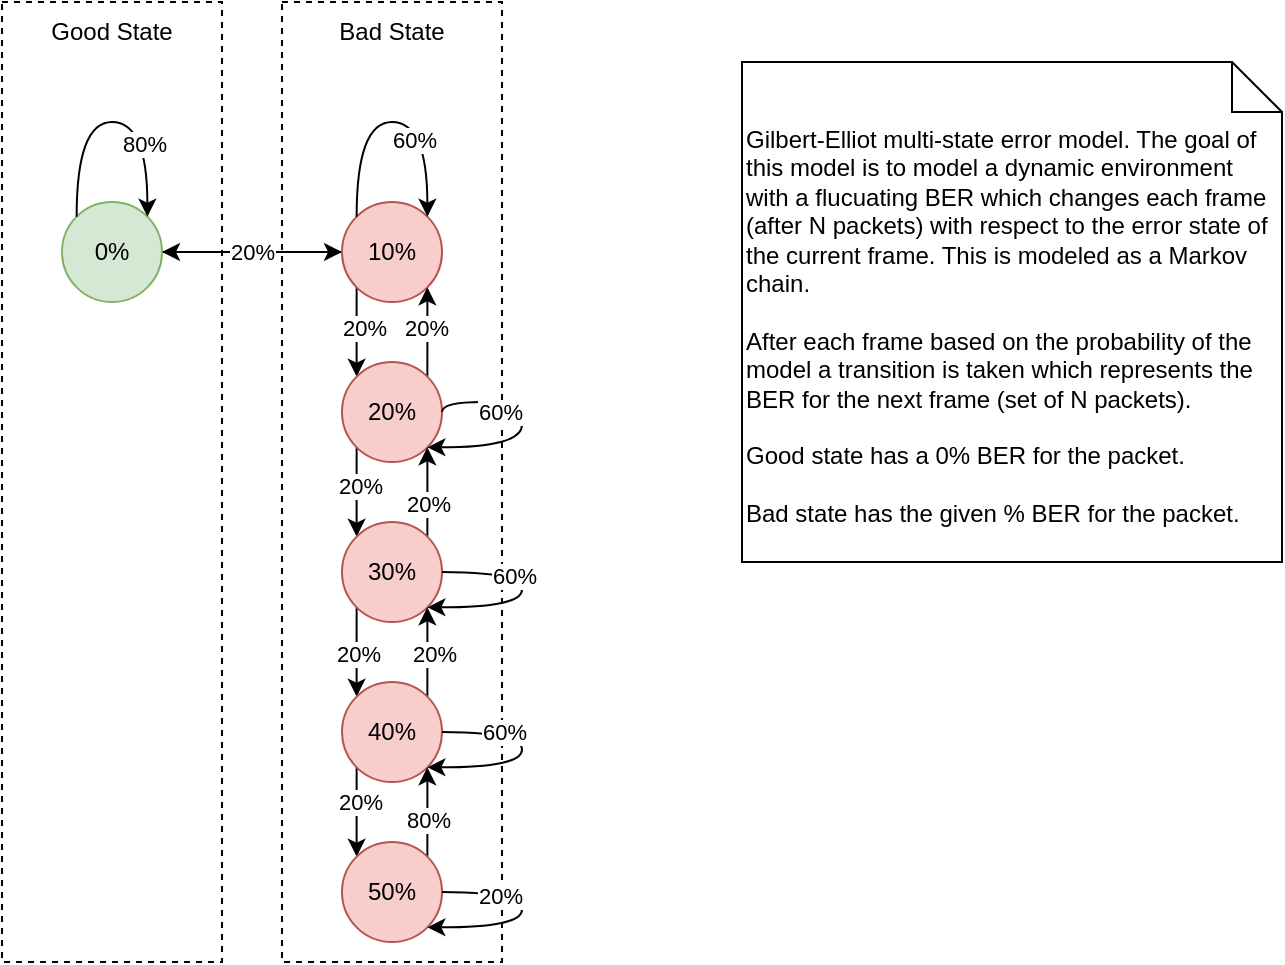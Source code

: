 <mxfile version="22.1.4" type="device">
  <diagram name="Page-1" id="VAwGCIa7mheN4QyBP41w">
    <mxGraphModel dx="988" dy="549" grid="1" gridSize="10" guides="1" tooltips="1" connect="1" arrows="1" fold="1" page="1" pageScale="1" pageWidth="850" pageHeight="1100" math="0" shadow="0">
      <root>
        <mxCell id="0" />
        <mxCell id="1" parent="0" />
        <mxCell id="MP1VxRhWsE6Jve0MhrJB-38" value="" style="rounded=0;whiteSpace=wrap;html=1;fillColor=none;dashed=1;" parent="1" vertex="1">
          <mxGeometry x="150" y="160" width="110" height="480" as="geometry" />
        </mxCell>
        <mxCell id="MP1VxRhWsE6Jve0MhrJB-40" value="" style="rounded=0;whiteSpace=wrap;html=1;fillColor=none;dashed=1;" parent="1" vertex="1">
          <mxGeometry x="290" y="160" width="110" height="480" as="geometry" />
        </mxCell>
        <mxCell id="MP1VxRhWsE6Jve0MhrJB-9" style="edgeStyle=orthogonalEdgeStyle;rounded=0;orthogonalLoop=1;jettySize=auto;html=1;exitX=1;exitY=0.5;exitDx=0;exitDy=0;curved=1;" parent="1" source="MP1VxRhWsE6Jve0MhrJB-1" target="MP1VxRhWsE6Jve0MhrJB-2" edge="1">
          <mxGeometry relative="1" as="geometry">
            <Array as="points">
              <mxPoint x="240" y="285" />
            </Array>
          </mxGeometry>
        </mxCell>
        <mxCell id="MP1VxRhWsE6Jve0MhrJB-1" value="0%" style="ellipse;whiteSpace=wrap;html=1;aspect=fixed;fillColor=#d5e8d4;strokeColor=#82b366;" parent="1" vertex="1">
          <mxGeometry x="180" y="260" width="50" height="50" as="geometry" />
        </mxCell>
        <mxCell id="MP1VxRhWsE6Jve0MhrJB-23" style="edgeStyle=orthogonalEdgeStyle;rounded=0;orthogonalLoop=1;jettySize=auto;html=1;exitX=0;exitY=1;exitDx=0;exitDy=0;entryX=0;entryY=0;entryDx=0;entryDy=0;" parent="1" source="MP1VxRhWsE6Jve0MhrJB-2" target="MP1VxRhWsE6Jve0MhrJB-3" edge="1">
          <mxGeometry relative="1" as="geometry" />
        </mxCell>
        <mxCell id="MP1VxRhWsE6Jve0MhrJB-24" value="20%" style="edgeLabel;html=1;align=center;verticalAlign=middle;resizable=0;points=[];" parent="MP1VxRhWsE6Jve0MhrJB-23" vertex="1" connectable="0">
          <mxGeometry x="0.337" y="-3" relative="1" as="geometry">
            <mxPoint x="6" y="-3" as="offset" />
          </mxGeometry>
        </mxCell>
        <mxCell id="OCaxKWiwgyuDdwx1GnpB-1" style="edgeStyle=orthogonalEdgeStyle;rounded=0;orthogonalLoop=1;jettySize=auto;html=1;exitX=0;exitY=0.5;exitDx=0;exitDy=0;entryX=1;entryY=0.5;entryDx=0;entryDy=0;curved=1;" edge="1" parent="1" source="MP1VxRhWsE6Jve0MhrJB-2" target="MP1VxRhWsE6Jve0MhrJB-1">
          <mxGeometry relative="1" as="geometry" />
        </mxCell>
        <mxCell id="OCaxKWiwgyuDdwx1GnpB-2" value="20%" style="edgeLabel;html=1;align=center;verticalAlign=middle;resizable=0;points=[];" vertex="1" connectable="0" parent="OCaxKWiwgyuDdwx1GnpB-1">
          <mxGeometry x="0.312" y="-2" relative="1" as="geometry">
            <mxPoint x="14" y="2" as="offset" />
          </mxGeometry>
        </mxCell>
        <mxCell id="MP1VxRhWsE6Jve0MhrJB-2" value="10%" style="ellipse;whiteSpace=wrap;html=1;aspect=fixed;fillColor=#f8cecc;strokeColor=#b85450;" parent="1" vertex="1">
          <mxGeometry x="320" y="260" width="50" height="50" as="geometry" />
        </mxCell>
        <mxCell id="MP1VxRhWsE6Jve0MhrJB-25" style="edgeStyle=orthogonalEdgeStyle;rounded=0;orthogonalLoop=1;jettySize=auto;html=1;exitX=1;exitY=0;exitDx=0;exitDy=0;entryX=1;entryY=1;entryDx=0;entryDy=0;" parent="1" source="MP1VxRhWsE6Jve0MhrJB-3" target="MP1VxRhWsE6Jve0MhrJB-2" edge="1">
          <mxGeometry relative="1" as="geometry" />
        </mxCell>
        <mxCell id="MP1VxRhWsE6Jve0MhrJB-26" value="20%" style="edgeLabel;html=1;align=center;verticalAlign=middle;resizable=0;points=[];" parent="MP1VxRhWsE6Jve0MhrJB-25" vertex="1" connectable="0">
          <mxGeometry x="0.376" y="1" relative="1" as="geometry">
            <mxPoint as="offset" />
          </mxGeometry>
        </mxCell>
        <mxCell id="MP1VxRhWsE6Jve0MhrJB-29" style="edgeStyle=orthogonalEdgeStyle;rounded=0;orthogonalLoop=1;jettySize=auto;html=1;exitX=0;exitY=1;exitDx=0;exitDy=0;entryX=0;entryY=0;entryDx=0;entryDy=0;" parent="1" source="MP1VxRhWsE6Jve0MhrJB-3" target="MP1VxRhWsE6Jve0MhrJB-4" edge="1">
          <mxGeometry relative="1" as="geometry" />
        </mxCell>
        <mxCell id="MP1VxRhWsE6Jve0MhrJB-31" value="20%" style="edgeLabel;html=1;align=center;verticalAlign=middle;resizable=0;points=[];" parent="MP1VxRhWsE6Jve0MhrJB-29" vertex="1" connectable="0">
          <mxGeometry x="-0.411" y="1" relative="1" as="geometry">
            <mxPoint as="offset" />
          </mxGeometry>
        </mxCell>
        <mxCell id="MP1VxRhWsE6Jve0MhrJB-3" value="20%" style="ellipse;whiteSpace=wrap;html=1;aspect=fixed;fillColor=#f8cecc;strokeColor=#b85450;" parent="1" vertex="1">
          <mxGeometry x="320" y="340" width="50" height="50" as="geometry" />
        </mxCell>
        <mxCell id="MP1VxRhWsE6Jve0MhrJB-30" style="edgeStyle=orthogonalEdgeStyle;rounded=0;orthogonalLoop=1;jettySize=auto;html=1;exitX=1;exitY=0;exitDx=0;exitDy=0;entryX=1;entryY=1;entryDx=0;entryDy=0;" parent="1" source="MP1VxRhWsE6Jve0MhrJB-4" target="MP1VxRhWsE6Jve0MhrJB-3" edge="1">
          <mxGeometry relative="1" as="geometry" />
        </mxCell>
        <mxCell id="MP1VxRhWsE6Jve0MhrJB-32" value="20%" style="edgeLabel;html=1;align=center;verticalAlign=middle;resizable=0;points=[];" parent="MP1VxRhWsE6Jve0MhrJB-30" vertex="1" connectable="0">
          <mxGeometry x="-0.473" relative="1" as="geometry">
            <mxPoint as="offset" />
          </mxGeometry>
        </mxCell>
        <mxCell id="OCaxKWiwgyuDdwx1GnpB-8" style="edgeStyle=orthogonalEdgeStyle;rounded=0;orthogonalLoop=1;jettySize=auto;html=1;exitX=0;exitY=1;exitDx=0;exitDy=0;entryX=0;entryY=0;entryDx=0;entryDy=0;" edge="1" parent="1" source="MP1VxRhWsE6Jve0MhrJB-4" target="MP1VxRhWsE6Jve0MhrJB-5">
          <mxGeometry relative="1" as="geometry" />
        </mxCell>
        <mxCell id="OCaxKWiwgyuDdwx1GnpB-10" value="20%" style="edgeLabel;html=1;align=center;verticalAlign=middle;resizable=0;points=[];" vertex="1" connectable="0" parent="OCaxKWiwgyuDdwx1GnpB-8">
          <mxGeometry x="-0.024" relative="1" as="geometry">
            <mxPoint as="offset" />
          </mxGeometry>
        </mxCell>
        <mxCell id="MP1VxRhWsE6Jve0MhrJB-4" value="30%" style="ellipse;whiteSpace=wrap;html=1;aspect=fixed;fillColor=#f8cecc;strokeColor=#b85450;" parent="1" vertex="1">
          <mxGeometry x="320" y="420" width="50" height="50" as="geometry" />
        </mxCell>
        <mxCell id="OCaxKWiwgyuDdwx1GnpB-9" style="edgeStyle=orthogonalEdgeStyle;rounded=0;orthogonalLoop=1;jettySize=auto;html=1;exitX=1;exitY=0;exitDx=0;exitDy=0;entryX=1;entryY=1;entryDx=0;entryDy=0;" edge="1" parent="1" source="MP1VxRhWsE6Jve0MhrJB-5" target="MP1VxRhWsE6Jve0MhrJB-4">
          <mxGeometry relative="1" as="geometry" />
        </mxCell>
        <mxCell id="OCaxKWiwgyuDdwx1GnpB-11" value="20%" style="edgeLabel;html=1;align=center;verticalAlign=middle;resizable=0;points=[];" vertex="1" connectable="0" parent="OCaxKWiwgyuDdwx1GnpB-9">
          <mxGeometry x="0.038" y="3" relative="1" as="geometry">
            <mxPoint as="offset" />
          </mxGeometry>
        </mxCell>
        <mxCell id="OCaxKWiwgyuDdwx1GnpB-14" style="edgeStyle=orthogonalEdgeStyle;rounded=0;orthogonalLoop=1;jettySize=auto;html=1;exitX=0;exitY=1;exitDx=0;exitDy=0;entryX=0;entryY=0;entryDx=0;entryDy=0;" edge="1" parent="1" source="MP1VxRhWsE6Jve0MhrJB-5" target="MP1VxRhWsE6Jve0MhrJB-6">
          <mxGeometry relative="1" as="geometry" />
        </mxCell>
        <mxCell id="OCaxKWiwgyuDdwx1GnpB-18" value="20%" style="edgeLabel;html=1;align=center;verticalAlign=middle;resizable=0;points=[];" vertex="1" connectable="0" parent="OCaxKWiwgyuDdwx1GnpB-14">
          <mxGeometry x="-0.463" y="1" relative="1" as="geometry">
            <mxPoint as="offset" />
          </mxGeometry>
        </mxCell>
        <mxCell id="MP1VxRhWsE6Jve0MhrJB-5" value="40%" style="ellipse;whiteSpace=wrap;html=1;aspect=fixed;fillColor=#f8cecc;strokeColor=#b85450;" parent="1" vertex="1">
          <mxGeometry x="320" y="500" width="50" height="50" as="geometry" />
        </mxCell>
        <mxCell id="OCaxKWiwgyuDdwx1GnpB-15" style="edgeStyle=orthogonalEdgeStyle;rounded=0;orthogonalLoop=1;jettySize=auto;html=1;exitX=1;exitY=0;exitDx=0;exitDy=0;entryX=1;entryY=1;entryDx=0;entryDy=0;" edge="1" parent="1" source="MP1VxRhWsE6Jve0MhrJB-6" target="MP1VxRhWsE6Jve0MhrJB-5">
          <mxGeometry relative="1" as="geometry" />
        </mxCell>
        <mxCell id="OCaxKWiwgyuDdwx1GnpB-19" value="80%" style="edgeLabel;html=1;align=center;verticalAlign=middle;resizable=0;points=[];" vertex="1" connectable="0" parent="OCaxKWiwgyuDdwx1GnpB-15">
          <mxGeometry x="-0.421" relative="1" as="geometry">
            <mxPoint as="offset" />
          </mxGeometry>
        </mxCell>
        <mxCell id="MP1VxRhWsE6Jve0MhrJB-6" value="50%" style="ellipse;whiteSpace=wrap;html=1;aspect=fixed;fillColor=#f8cecc;strokeColor=#b85450;" parent="1" vertex="1">
          <mxGeometry x="320" y="580" width="50" height="50" as="geometry" />
        </mxCell>
        <mxCell id="MP1VxRhWsE6Jve0MhrJB-7" style="edgeStyle=orthogonalEdgeStyle;rounded=0;orthogonalLoop=1;jettySize=auto;html=1;exitX=0;exitY=0;exitDx=0;exitDy=0;entryX=1;entryY=0;entryDx=0;entryDy=0;curved=1;" parent="1" source="MP1VxRhWsE6Jve0MhrJB-1" target="MP1VxRhWsE6Jve0MhrJB-1" edge="1">
          <mxGeometry relative="1" as="geometry">
            <Array as="points">
              <mxPoint x="187" y="220" />
              <mxPoint x="223" y="220" />
            </Array>
          </mxGeometry>
        </mxCell>
        <mxCell id="MP1VxRhWsE6Jve0MhrJB-8" value="80%" style="edgeLabel;html=1;align=center;verticalAlign=middle;resizable=0;points=[];" parent="MP1VxRhWsE6Jve0MhrJB-7" vertex="1" connectable="0">
          <mxGeometry x="-0.339" y="-6" relative="1" as="geometry">
            <mxPoint x="27" y="6" as="offset" />
          </mxGeometry>
        </mxCell>
        <mxCell id="MP1VxRhWsE6Jve0MhrJB-21" style="edgeStyle=orthogonalEdgeStyle;rounded=0;orthogonalLoop=1;jettySize=auto;html=1;exitX=0;exitY=0;exitDx=0;exitDy=0;entryX=1;entryY=0;entryDx=0;entryDy=0;curved=1;" parent="1" source="MP1VxRhWsE6Jve0MhrJB-2" target="MP1VxRhWsE6Jve0MhrJB-2" edge="1">
          <mxGeometry relative="1" as="geometry">
            <Array as="points">
              <mxPoint x="327" y="220" />
              <mxPoint x="363" y="220" />
            </Array>
          </mxGeometry>
        </mxCell>
        <mxCell id="MP1VxRhWsE6Jve0MhrJB-22" value="60%" style="edgeLabel;html=1;align=center;verticalAlign=middle;resizable=0;points=[];" parent="MP1VxRhWsE6Jve0MhrJB-21" vertex="1" connectable="0">
          <mxGeometry x="0.404" y="-7" relative="1" as="geometry">
            <mxPoint as="offset" />
          </mxGeometry>
        </mxCell>
        <mxCell id="MP1VxRhWsE6Jve0MhrJB-27" style="edgeStyle=orthogonalEdgeStyle;rounded=0;orthogonalLoop=1;jettySize=auto;html=1;exitX=1;exitY=0.5;exitDx=0;exitDy=0;entryX=1;entryY=1;entryDx=0;entryDy=0;curved=1;" parent="1" source="MP1VxRhWsE6Jve0MhrJB-3" target="MP1VxRhWsE6Jve0MhrJB-3" edge="1">
          <mxGeometry relative="1" as="geometry">
            <Array as="points">
              <mxPoint x="370" y="360" />
              <mxPoint x="410" y="360" />
              <mxPoint x="410" y="383" />
            </Array>
          </mxGeometry>
        </mxCell>
        <mxCell id="MP1VxRhWsE6Jve0MhrJB-28" value="60%" style="edgeLabel;html=1;align=center;verticalAlign=middle;resizable=0;points=[];" parent="MP1VxRhWsE6Jve0MhrJB-27" vertex="1" connectable="0">
          <mxGeometry x="-0.406" y="-5" relative="1" as="geometry">
            <mxPoint as="offset" />
          </mxGeometry>
        </mxCell>
        <mxCell id="MP1VxRhWsE6Jve0MhrJB-39" value="Good State" style="text;html=1;strokeColor=none;fillColor=none;align=center;verticalAlign=middle;whiteSpace=wrap;rounded=0;" parent="1" vertex="1">
          <mxGeometry x="150" y="160" width="110" height="30" as="geometry" />
        </mxCell>
        <mxCell id="MP1VxRhWsE6Jve0MhrJB-41" value="Bad State" style="text;html=1;strokeColor=none;fillColor=none;align=center;verticalAlign=middle;whiteSpace=wrap;rounded=0;" parent="1" vertex="1">
          <mxGeometry x="290" y="160" width="110" height="30" as="geometry" />
        </mxCell>
        <mxCell id="MP1VxRhWsE6Jve0MhrJB-43" value="Gilbert-Elliot multi-state error model. The goal of this model is to model a dynamic environment with a flucuating BER which changes each frame (after N packets) with respect to the error state of the current frame. This is modeled as a Markov chain.&lt;br&gt;&lt;br&gt;After each frame based on the probability of the model a transition is taken which represents the BER for the next frame (set of N packets).&lt;br&gt;&lt;br&gt;Good state has a 0% BER for the packet.&lt;br&gt;&lt;br&gt;Bad state has the given % BER for the packet." style="shape=note2;boundedLbl=1;whiteSpace=wrap;html=1;size=25;verticalAlign=top;align=left;" parent="1" vertex="1">
          <mxGeometry x="520" y="190" width="270" height="250" as="geometry" />
        </mxCell>
        <mxCell id="OCaxKWiwgyuDdwx1GnpB-6" style="edgeStyle=orthogonalEdgeStyle;rounded=0;orthogonalLoop=1;jettySize=auto;html=1;exitX=1;exitY=0.5;exitDx=0;exitDy=0;entryX=1;entryY=1;entryDx=0;entryDy=0;elbow=vertical;curved=1;" edge="1" parent="1" source="MP1VxRhWsE6Jve0MhrJB-4" target="MP1VxRhWsE6Jve0MhrJB-4">
          <mxGeometry relative="1" as="geometry">
            <Array as="points">
              <mxPoint x="410" y="445" />
              <mxPoint x="410" y="463" />
            </Array>
          </mxGeometry>
        </mxCell>
        <mxCell id="OCaxKWiwgyuDdwx1GnpB-7" value="60%" style="edgeLabel;html=1;align=center;verticalAlign=middle;resizable=0;points=[];" vertex="1" connectable="0" parent="OCaxKWiwgyuDdwx1GnpB-6">
          <mxGeometry x="-0.327" y="-2" relative="1" as="geometry">
            <mxPoint as="offset" />
          </mxGeometry>
        </mxCell>
        <mxCell id="OCaxKWiwgyuDdwx1GnpB-12" style="edgeStyle=orthogonalEdgeStyle;rounded=0;orthogonalLoop=1;jettySize=auto;html=1;exitX=1;exitY=0.5;exitDx=0;exitDy=0;entryX=1;entryY=1;entryDx=0;entryDy=0;curved=1;" edge="1" parent="1" source="MP1VxRhWsE6Jve0MhrJB-5" target="MP1VxRhWsE6Jve0MhrJB-5">
          <mxGeometry relative="1" as="geometry">
            <Array as="points">
              <mxPoint x="410" y="525" />
              <mxPoint x="410" y="543" />
            </Array>
          </mxGeometry>
        </mxCell>
        <mxCell id="OCaxKWiwgyuDdwx1GnpB-13" value="60%" style="edgeLabel;html=1;align=center;verticalAlign=middle;resizable=0;points=[];" vertex="1" connectable="0" parent="OCaxKWiwgyuDdwx1GnpB-12">
          <mxGeometry x="-0.345" y="-4" relative="1" as="geometry">
            <mxPoint x="-4" y="-4" as="offset" />
          </mxGeometry>
        </mxCell>
        <mxCell id="OCaxKWiwgyuDdwx1GnpB-16" style="edgeStyle=orthogonalEdgeStyle;rounded=0;orthogonalLoop=1;jettySize=auto;html=1;exitX=1;exitY=0.5;exitDx=0;exitDy=0;entryX=1;entryY=1;entryDx=0;entryDy=0;curved=1;" edge="1" parent="1" source="MP1VxRhWsE6Jve0MhrJB-6" target="MP1VxRhWsE6Jve0MhrJB-6">
          <mxGeometry relative="1" as="geometry">
            <Array as="points">
              <mxPoint x="410" y="605" />
              <mxPoint x="410" y="623" />
            </Array>
          </mxGeometry>
        </mxCell>
        <mxCell id="OCaxKWiwgyuDdwx1GnpB-17" value="20%" style="edgeLabel;html=1;align=center;verticalAlign=middle;resizable=0;points=[];" vertex="1" connectable="0" parent="OCaxKWiwgyuDdwx1GnpB-16">
          <mxGeometry x="-0.454" y="-2" relative="1" as="geometry">
            <mxPoint as="offset" />
          </mxGeometry>
        </mxCell>
      </root>
    </mxGraphModel>
  </diagram>
</mxfile>
